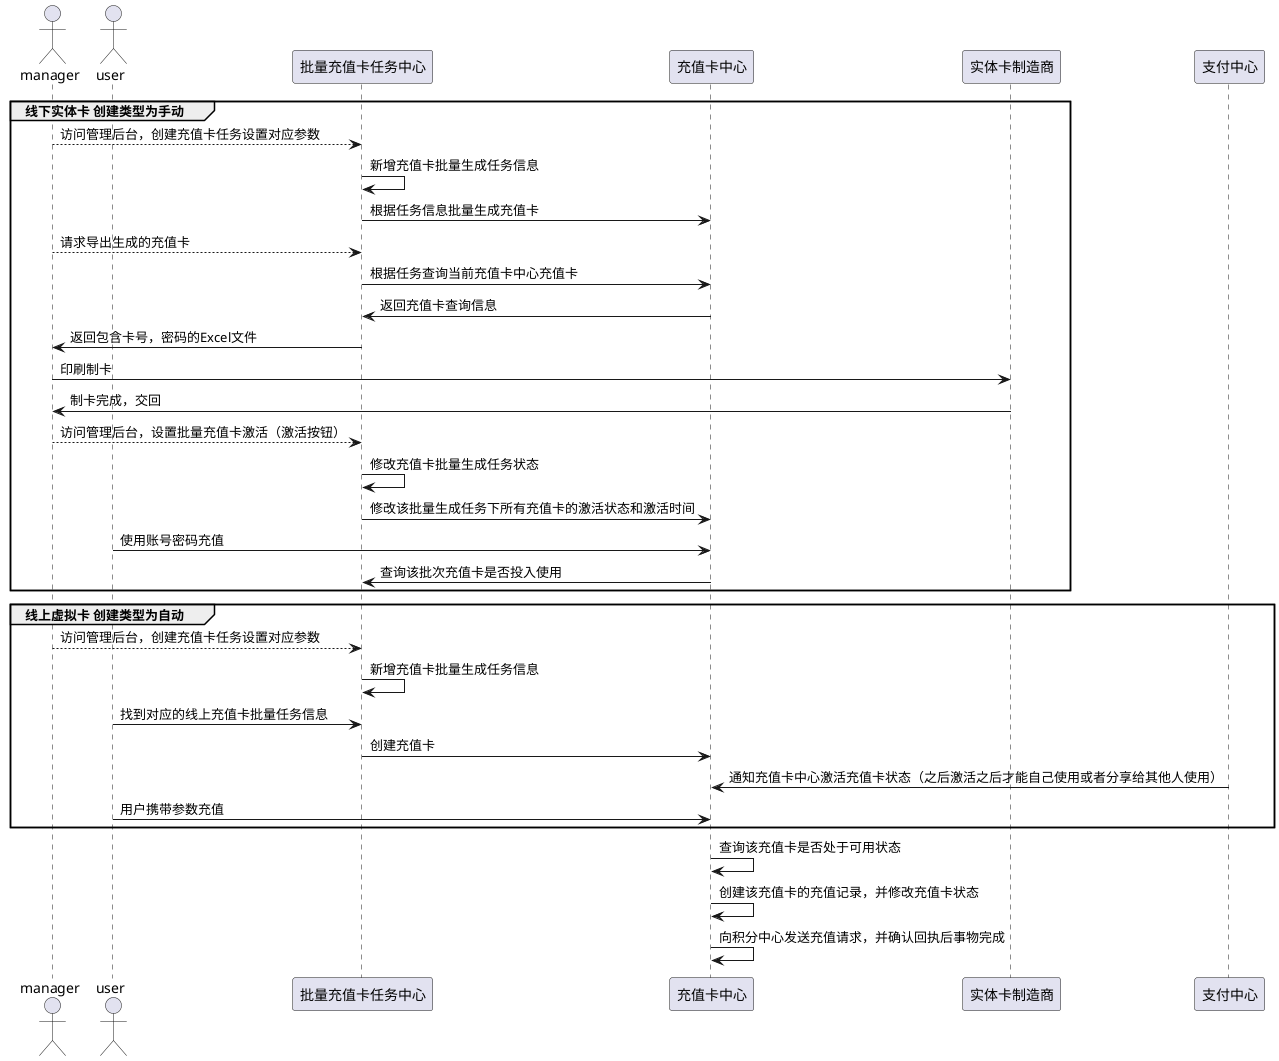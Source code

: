 @startuml 会员充值卡顺序图
actor manager 
actor user
group 线下实体卡 创建类型为手动
manager--> 批量充值卡任务中心:访问管理后台，创建充值卡任务设置对应参数
' 管理后台-> 服务端:将管理员填写的充值卡任务发送到服务端

批量充值卡任务中心-> 批量充值卡任务中心:新增充值卡批量生成任务信息
批量充值卡任务中心-> 充值卡中心:根据任务信息批量生成充值卡
manager --> 批量充值卡任务中心:请求导出生成的充值卡
批量充值卡任务中心->充值卡中心:根据任务查询当前充值卡中心充值卡
充值卡中心->批量充值卡任务中心:返回充值卡查询信息
批量充值卡任务中心->manager:返回包含卡号，密码的Excel文件


manager-> 实体卡制造商:印刷制卡
实体卡制造商-> manager:制卡完成，交回


manager--> 批量充值卡任务中心:访问管理后台，设置批量充值卡激活（激活按钮）

' 管理后台 -> 服务端:携带批号请求服务端

批量充值卡任务中心-> 批量充值卡任务中心:修改充值卡批量生成任务状态
批量充值卡任务中心-> 充值卡中心:修改该批量生成任务下所有充值卡的激活状态和激活时间



user-> 充值卡中心:使用账号密码充值
充值卡中心 ->批量充值卡任务中心:查询该批次充值卡是否投入使用


end

group 线上虚拟卡 创建类型为自动
manager--> 批量充值卡任务中心:访问管理后台，创建充值卡任务设置对应参数
批量充值卡任务中心-> 批量充值卡任务中心:新增充值卡批量生成任务信息
user-> 批量充值卡任务中心:找到对应的线上充值卡批量任务信息
批量充值卡任务中心 ->充值卡中心:创建充值卡
支付中心->充值卡中心:通知充值卡中心激活充值卡状态（之后激活之后才能自己使用或者分享给其他人使用）
user->充值卡中心:用户携带参数充值
end
充值卡中心 ->充值卡中心:查询该充值卡是否处于可用状态
充值卡中心 ->充值卡中心:创建该充值卡的充值记录，并修改充值卡状态
充值卡中心 ->充值卡中心:向积分中心发送充值请求，并确认回执后事物完成

@enduml

